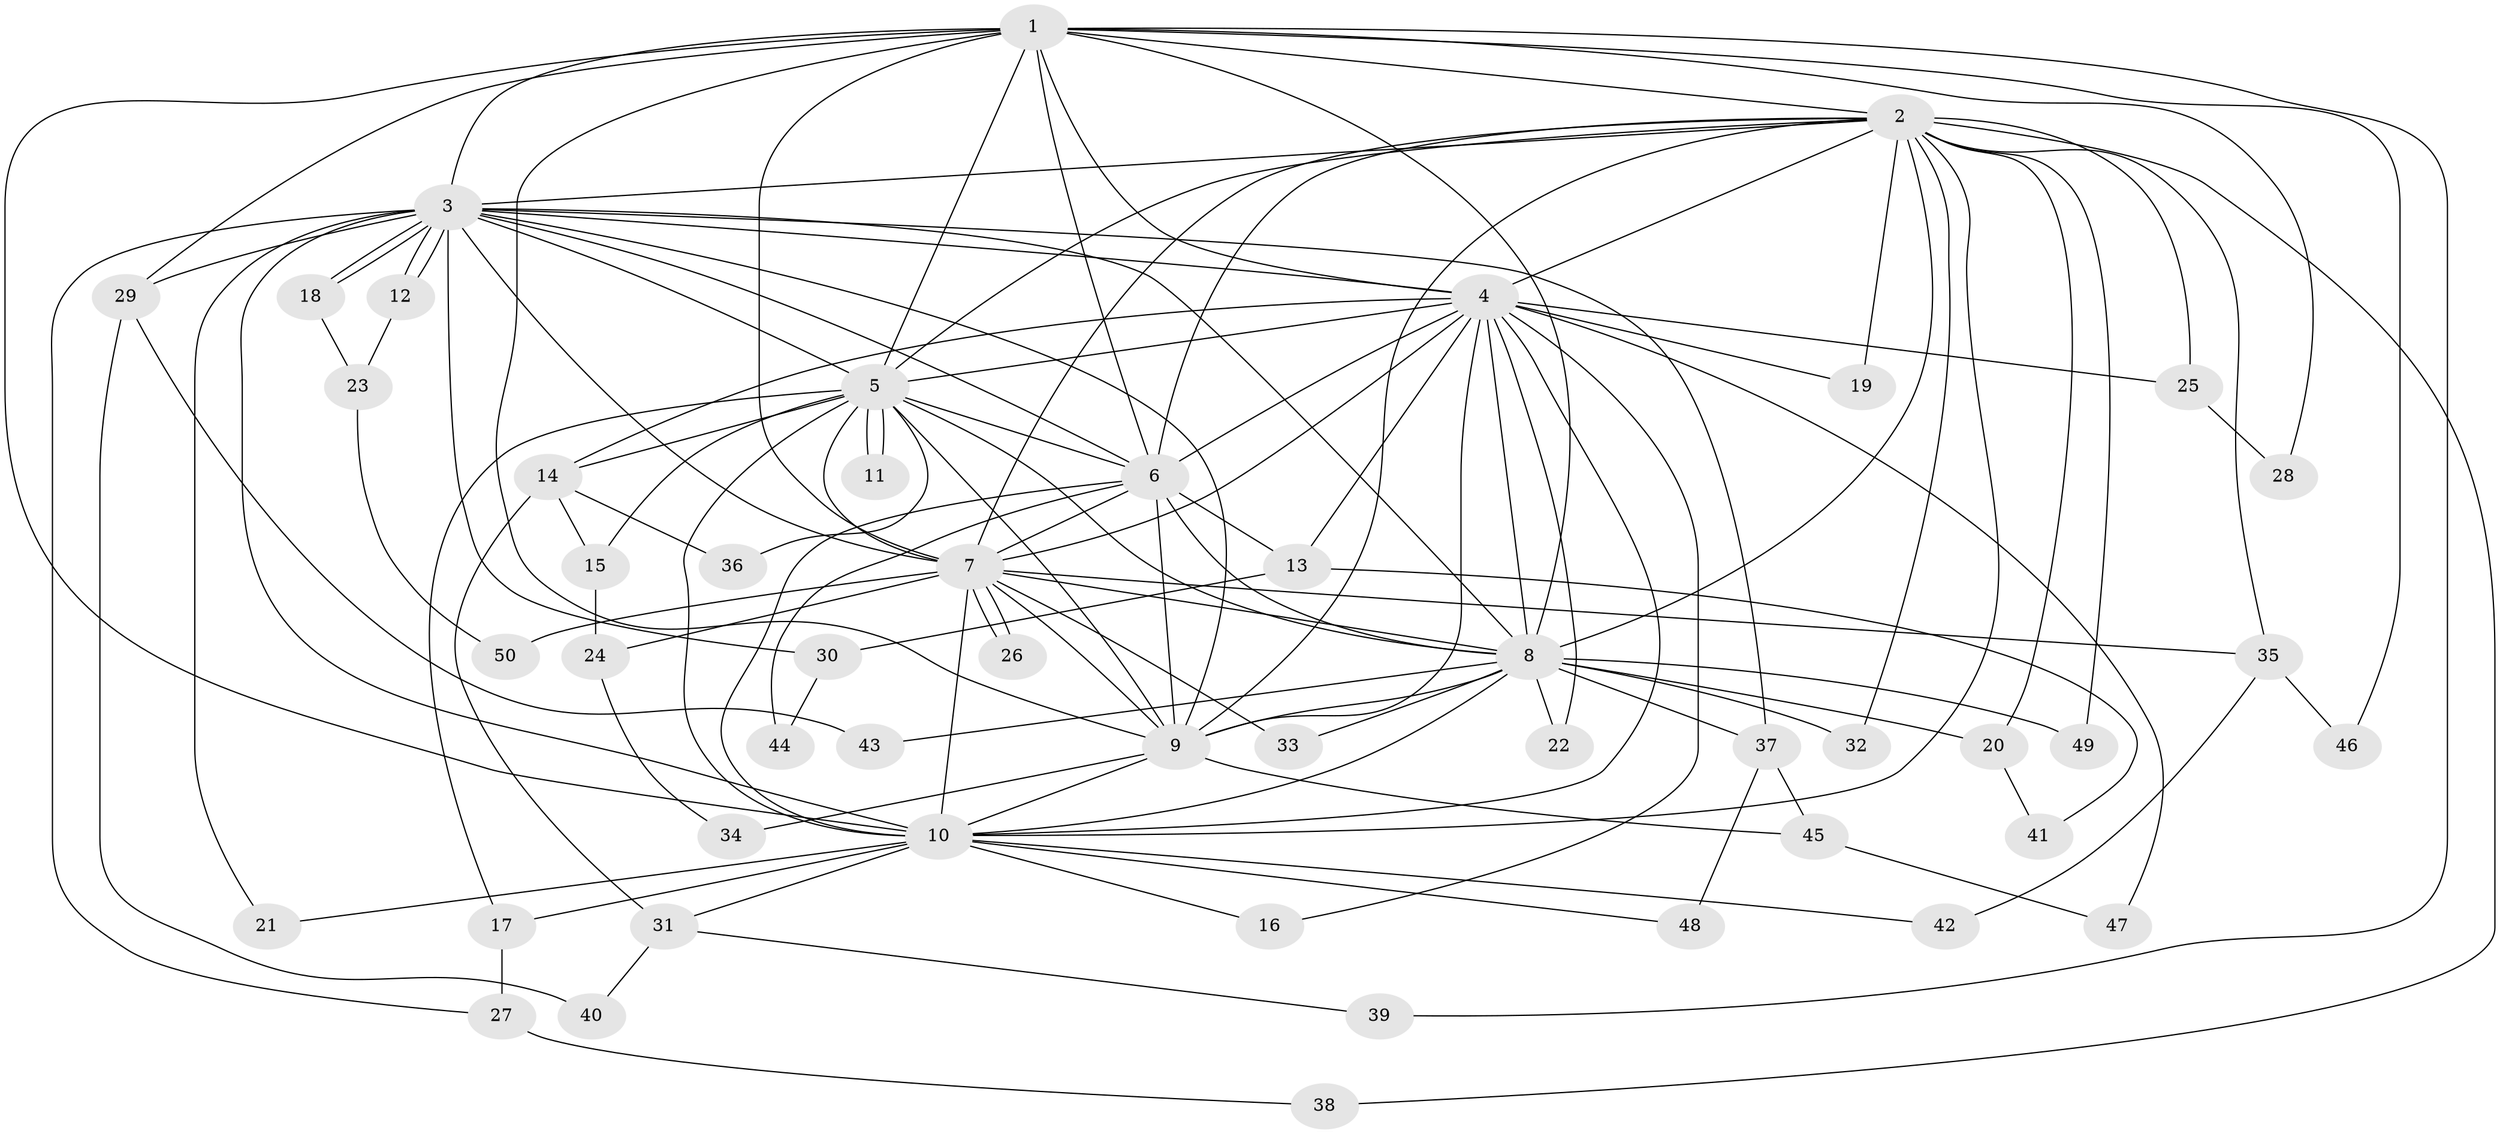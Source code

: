 // coarse degree distribution, {1: 0.125, 9: 0.0625, 11: 0.0625, 12: 0.0625, 2: 0.1875, 3: 0.125, 4: 0.3125, 6: 0.0625}
// Generated by graph-tools (version 1.1) at 2025/36/03/04/25 23:36:29]
// undirected, 50 vertices, 125 edges
graph export_dot {
  node [color=gray90,style=filled];
  1;
  2;
  3;
  4;
  5;
  6;
  7;
  8;
  9;
  10;
  11;
  12;
  13;
  14;
  15;
  16;
  17;
  18;
  19;
  20;
  21;
  22;
  23;
  24;
  25;
  26;
  27;
  28;
  29;
  30;
  31;
  32;
  33;
  34;
  35;
  36;
  37;
  38;
  39;
  40;
  41;
  42;
  43;
  44;
  45;
  46;
  47;
  48;
  49;
  50;
  1 -- 2;
  1 -- 3;
  1 -- 4;
  1 -- 5;
  1 -- 6;
  1 -- 7;
  1 -- 8;
  1 -- 9;
  1 -- 10;
  1 -- 28;
  1 -- 29;
  1 -- 39;
  1 -- 46;
  2 -- 3;
  2 -- 4;
  2 -- 5;
  2 -- 6;
  2 -- 7;
  2 -- 8;
  2 -- 9;
  2 -- 10;
  2 -- 19;
  2 -- 20;
  2 -- 25;
  2 -- 32;
  2 -- 35;
  2 -- 38;
  2 -- 49;
  3 -- 4;
  3 -- 5;
  3 -- 6;
  3 -- 7;
  3 -- 8;
  3 -- 9;
  3 -- 10;
  3 -- 12;
  3 -- 12;
  3 -- 18;
  3 -- 18;
  3 -- 21;
  3 -- 27;
  3 -- 29;
  3 -- 30;
  3 -- 37;
  4 -- 5;
  4 -- 6;
  4 -- 7;
  4 -- 8;
  4 -- 9;
  4 -- 10;
  4 -- 13;
  4 -- 14;
  4 -- 16;
  4 -- 19;
  4 -- 22;
  4 -- 25;
  4 -- 47;
  5 -- 6;
  5 -- 7;
  5 -- 8;
  5 -- 9;
  5 -- 10;
  5 -- 11;
  5 -- 11;
  5 -- 14;
  5 -- 15;
  5 -- 17;
  5 -- 36;
  6 -- 7;
  6 -- 8;
  6 -- 9;
  6 -- 10;
  6 -- 13;
  6 -- 44;
  7 -- 8;
  7 -- 9;
  7 -- 10;
  7 -- 24;
  7 -- 26;
  7 -- 26;
  7 -- 33;
  7 -- 35;
  7 -- 50;
  8 -- 9;
  8 -- 10;
  8 -- 20;
  8 -- 22;
  8 -- 32;
  8 -- 33;
  8 -- 37;
  8 -- 43;
  8 -- 49;
  9 -- 10;
  9 -- 34;
  9 -- 45;
  10 -- 16;
  10 -- 17;
  10 -- 21;
  10 -- 31;
  10 -- 42;
  10 -- 48;
  12 -- 23;
  13 -- 30;
  13 -- 41;
  14 -- 15;
  14 -- 31;
  14 -- 36;
  15 -- 24;
  17 -- 27;
  18 -- 23;
  20 -- 41;
  23 -- 50;
  24 -- 34;
  25 -- 28;
  27 -- 38;
  29 -- 40;
  29 -- 43;
  30 -- 44;
  31 -- 39;
  31 -- 40;
  35 -- 42;
  35 -- 46;
  37 -- 45;
  37 -- 48;
  45 -- 47;
}
